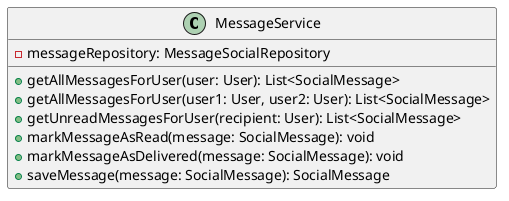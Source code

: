 @startuml

class MessageService {
  - messageRepository: MessageSocialRepository
  + getAllMessagesForUser(user: User): List<SocialMessage>
  + getAllMessagesForUser(user1: User, user2: User): List<SocialMessage>
  + getUnreadMessagesForUser(recipient: User): List<SocialMessage>
  + markMessageAsRead(message: SocialMessage): void
  + markMessageAsDelivered(message: SocialMessage): void
  + saveMessage(message: SocialMessage): SocialMessage
}

@enduml
